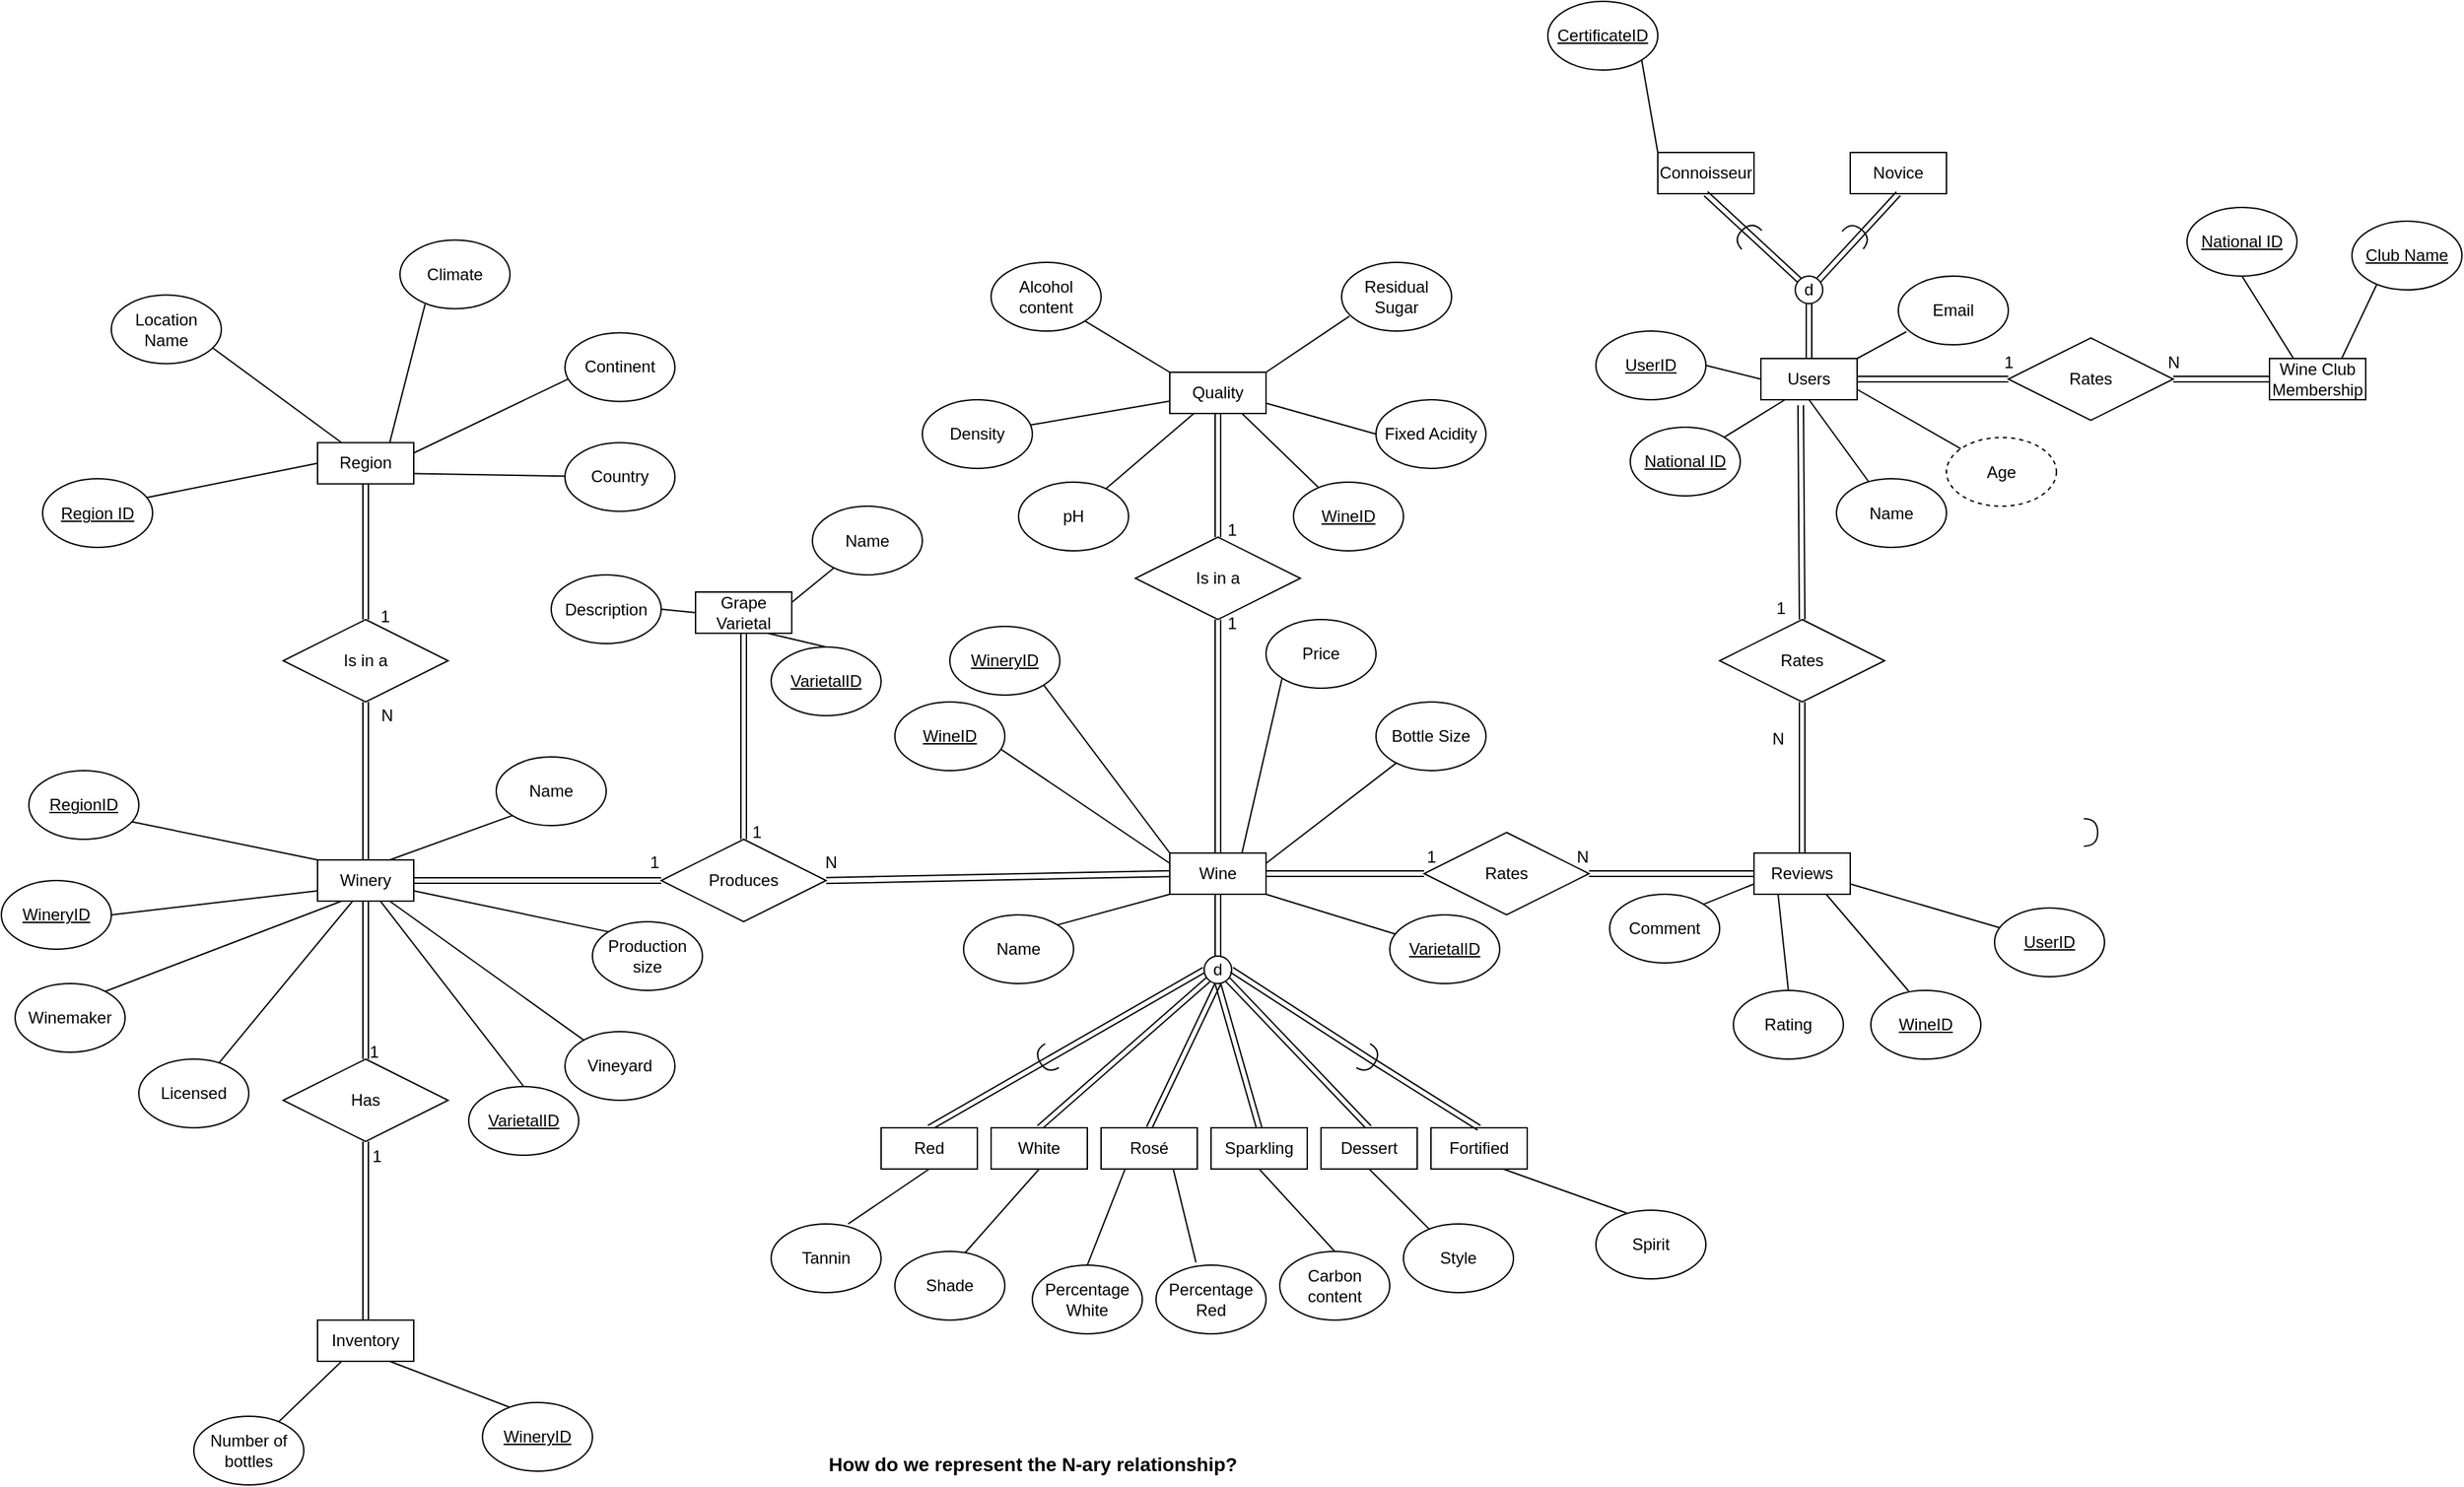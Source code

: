 <mxfile version="21.3.2" type="device">
  <diagram name="Page-1" id="_OWaajc-3fpwD0rDf2_s">
    <mxGraphModel dx="2234" dy="788" grid="1" gridSize="10" guides="1" tooltips="1" connect="1" arrows="1" fold="1" page="0" pageScale="1" pageWidth="1169" pageHeight="827" math="0" shadow="0">
      <root>
        <mxCell id="0" />
        <mxCell id="1" parent="0" />
        <mxCell id="yKqNTpvzBy1KA8ICd-nT-71" style="edgeStyle=none;rounded=0;orthogonalLoop=1;jettySize=auto;html=1;exitX=1;exitY=0;exitDx=0;exitDy=0;entryX=0.073;entryY=0.81;entryDx=0;entryDy=0;entryPerimeter=0;endArrow=none;endFill=0;" parent="1" source="yKqNTpvzBy1KA8ICd-nT-2" target="yKqNTpvzBy1KA8ICd-nT-70" edge="1">
          <mxGeometry relative="1" as="geometry" />
        </mxCell>
        <mxCell id="yKqNTpvzBy1KA8ICd-nT-72" style="edgeStyle=none;rounded=0;orthogonalLoop=1;jettySize=auto;html=1;exitX=1;exitY=0.75;exitDx=0;exitDy=0;endArrow=none;endFill=0;" parent="1" source="yKqNTpvzBy1KA8ICd-nT-2" target="yKqNTpvzBy1KA8ICd-nT-69" edge="1">
          <mxGeometry relative="1" as="geometry" />
        </mxCell>
        <mxCell id="yKqNTpvzBy1KA8ICd-nT-73" style="edgeStyle=none;rounded=0;orthogonalLoop=1;jettySize=auto;html=1;exitX=0.5;exitY=1;exitDx=0;exitDy=0;endArrow=none;endFill=0;" parent="1" source="yKqNTpvzBy1KA8ICd-nT-2" target="yKqNTpvzBy1KA8ICd-nT-68" edge="1">
          <mxGeometry relative="1" as="geometry" />
        </mxCell>
        <mxCell id="yKqNTpvzBy1KA8ICd-nT-74" style="edgeStyle=none;rounded=0;orthogonalLoop=1;jettySize=auto;html=1;exitX=0.25;exitY=1;exitDx=0;exitDy=0;entryX=1;entryY=0;entryDx=0;entryDy=0;endArrow=none;endFill=0;" parent="1" source="yKqNTpvzBy1KA8ICd-nT-2" target="yKqNTpvzBy1KA8ICd-nT-62" edge="1">
          <mxGeometry relative="1" as="geometry" />
        </mxCell>
        <mxCell id="yKqNTpvzBy1KA8ICd-nT-75" style="edgeStyle=none;rounded=0;orthogonalLoop=1;jettySize=auto;html=1;exitX=0;exitY=0.5;exitDx=0;exitDy=0;entryX=1;entryY=0.5;entryDx=0;entryDy=0;endArrow=none;endFill=0;" parent="1" source="yKqNTpvzBy1KA8ICd-nT-2" target="yKqNTpvzBy1KA8ICd-nT-61" edge="1">
          <mxGeometry relative="1" as="geometry" />
        </mxCell>
        <mxCell id="bBw4uAmNYkBWMHcCUEIj-27" style="edgeStyle=orthogonalEdgeStyle;rounded=0;orthogonalLoop=1;jettySize=auto;html=1;exitX=1;exitY=0.5;exitDx=0;exitDy=0;entryX=0;entryY=0.5;entryDx=0;entryDy=0;shape=link;" edge="1" parent="1" source="yKqNTpvzBy1KA8ICd-nT-2" target="bBw4uAmNYkBWMHcCUEIj-26">
          <mxGeometry relative="1" as="geometry" />
        </mxCell>
        <mxCell id="yKqNTpvzBy1KA8ICd-nT-2" value="Users" style="rounded=0;whiteSpace=wrap;html=1;" parent="1" vertex="1">
          <mxGeometry x="850" y="410" width="70" height="30" as="geometry" />
        </mxCell>
        <mxCell id="yKqNTpvzBy1KA8ICd-nT-3" value="d" style="ellipse;whiteSpace=wrap;html=1;aspect=fixed;" parent="1" vertex="1">
          <mxGeometry x="875" y="350" width="20" height="20" as="geometry" />
        </mxCell>
        <mxCell id="yKqNTpvzBy1KA8ICd-nT-4" value="" style="shape=link;html=1;rounded=0;entryX=0.5;entryY=0;entryDx=0;entryDy=0;exitX=0.5;exitY=1;exitDx=0;exitDy=0;" parent="1" source="yKqNTpvzBy1KA8ICd-nT-3" target="yKqNTpvzBy1KA8ICd-nT-2" edge="1">
          <mxGeometry width="100" relative="1" as="geometry">
            <mxPoint x="815" y="390" as="sourcePoint" />
            <mxPoint x="915" y="390" as="targetPoint" />
          </mxGeometry>
        </mxCell>
        <mxCell id="yKqNTpvzBy1KA8ICd-nT-64" style="edgeStyle=none;rounded=0;orthogonalLoop=1;jettySize=auto;html=1;exitX=0;exitY=0;exitDx=0;exitDy=0;entryX=1;entryY=1;entryDx=0;entryDy=0;endArrow=none;endFill=0;" parent="1" source="yKqNTpvzBy1KA8ICd-nT-5" target="yKqNTpvzBy1KA8ICd-nT-63" edge="1">
          <mxGeometry relative="1" as="geometry" />
        </mxCell>
        <mxCell id="yKqNTpvzBy1KA8ICd-nT-5" value="Connoisseur" style="rounded=0;whiteSpace=wrap;html=1;" parent="1" vertex="1">
          <mxGeometry x="775" y="260" width="70" height="30" as="geometry" />
        </mxCell>
        <mxCell id="yKqNTpvzBy1KA8ICd-nT-6" value="Novice" style="rounded=0;whiteSpace=wrap;html=1;" parent="1" vertex="1">
          <mxGeometry x="915" y="260" width="70" height="30" as="geometry" />
        </mxCell>
        <mxCell id="yKqNTpvzBy1KA8ICd-nT-8" value="" style="shape=link;html=1;rounded=0;entryX=1;entryY=0;entryDx=0;entryDy=0;exitX=0.5;exitY=1;exitDx=0;exitDy=0;" parent="1" source="yKqNTpvzBy1KA8ICd-nT-6" target="yKqNTpvzBy1KA8ICd-nT-3" edge="1">
          <mxGeometry width="100" relative="1" as="geometry">
            <mxPoint x="890" y="380" as="sourcePoint" />
            <mxPoint x="890" y="420" as="targetPoint" />
          </mxGeometry>
        </mxCell>
        <mxCell id="yKqNTpvzBy1KA8ICd-nT-9" value="" style="shape=link;html=1;rounded=0;entryX=0;entryY=0;entryDx=0;entryDy=0;exitX=0.5;exitY=1;exitDx=0;exitDy=0;" parent="1" source="yKqNTpvzBy1KA8ICd-nT-5" target="yKqNTpvzBy1KA8ICd-nT-3" edge="1">
          <mxGeometry width="100" relative="1" as="geometry">
            <mxPoint x="960" y="300" as="sourcePoint" />
            <mxPoint x="897" y="363" as="targetPoint" />
          </mxGeometry>
        </mxCell>
        <mxCell id="yKqNTpvzBy1KA8ICd-nT-85" style="edgeStyle=none;rounded=0;orthogonalLoop=1;jettySize=auto;html=1;exitX=0;exitY=0.75;exitDx=0;exitDy=0;entryX=1;entryY=0;entryDx=0;entryDy=0;endArrow=none;endFill=0;" parent="1" source="yKqNTpvzBy1KA8ICd-nT-10" target="yKqNTpvzBy1KA8ICd-nT-82" edge="1">
          <mxGeometry relative="1" as="geometry" />
        </mxCell>
        <mxCell id="yKqNTpvzBy1KA8ICd-nT-86" style="edgeStyle=none;rounded=0;orthogonalLoop=1;jettySize=auto;html=1;exitX=0.25;exitY=1;exitDx=0;exitDy=0;entryX=0.5;entryY=0;entryDx=0;entryDy=0;endArrow=none;endFill=0;" parent="1" source="yKqNTpvzBy1KA8ICd-nT-10" target="yKqNTpvzBy1KA8ICd-nT-81" edge="1">
          <mxGeometry relative="1" as="geometry" />
        </mxCell>
        <mxCell id="yKqNTpvzBy1KA8ICd-nT-87" style="edgeStyle=none;rounded=0;orthogonalLoop=1;jettySize=auto;html=1;exitX=0.75;exitY=1;exitDx=0;exitDy=0;entryX=0.344;entryY=0.01;entryDx=0;entryDy=0;entryPerimeter=0;endArrow=none;endFill=0;" parent="1" source="yKqNTpvzBy1KA8ICd-nT-10" target="yKqNTpvzBy1KA8ICd-nT-84" edge="1">
          <mxGeometry relative="1" as="geometry" />
        </mxCell>
        <mxCell id="yKqNTpvzBy1KA8ICd-nT-88" style="edgeStyle=none;rounded=0;orthogonalLoop=1;jettySize=auto;html=1;exitX=1;exitY=0.75;exitDx=0;exitDy=0;endArrow=none;endFill=0;" parent="1" source="yKqNTpvzBy1KA8ICd-nT-10" target="yKqNTpvzBy1KA8ICd-nT-83" edge="1">
          <mxGeometry relative="1" as="geometry" />
        </mxCell>
        <mxCell id="yKqNTpvzBy1KA8ICd-nT-10" value="Reviews" style="rounded=0;whiteSpace=wrap;html=1;" parent="1" vertex="1">
          <mxGeometry x="845" y="770" width="70" height="30" as="geometry" />
        </mxCell>
        <mxCell id="yKqNTpvzBy1KA8ICd-nT-96" style="edgeStyle=none;rounded=0;orthogonalLoop=1;jettySize=auto;html=1;exitX=0;exitY=0;exitDx=0;exitDy=0;entryX=1;entryY=1;entryDx=0;entryDy=0;endArrow=none;endFill=0;" parent="1" source="yKqNTpvzBy1KA8ICd-nT-12" target="yKqNTpvzBy1KA8ICd-nT-91" edge="1">
          <mxGeometry relative="1" as="geometry" />
        </mxCell>
        <mxCell id="yKqNTpvzBy1KA8ICd-nT-97" style="edgeStyle=none;rounded=0;orthogonalLoop=1;jettySize=auto;html=1;exitX=0.75;exitY=0;exitDx=0;exitDy=0;entryX=0;entryY=1;entryDx=0;entryDy=0;endArrow=none;endFill=0;" parent="1" source="yKqNTpvzBy1KA8ICd-nT-12" target="yKqNTpvzBy1KA8ICd-nT-92" edge="1">
          <mxGeometry relative="1" as="geometry" />
        </mxCell>
        <mxCell id="yKqNTpvzBy1KA8ICd-nT-98" style="edgeStyle=none;rounded=0;orthogonalLoop=1;jettySize=auto;html=1;exitX=1;exitY=0.25;exitDx=0;exitDy=0;endArrow=none;endFill=0;" parent="1" source="yKqNTpvzBy1KA8ICd-nT-12" target="yKqNTpvzBy1KA8ICd-nT-94" edge="1">
          <mxGeometry relative="1" as="geometry" />
        </mxCell>
        <mxCell id="yKqNTpvzBy1KA8ICd-nT-99" style="edgeStyle=none;rounded=0;orthogonalLoop=1;jettySize=auto;html=1;exitX=0;exitY=0.25;exitDx=0;exitDy=0;entryX=0.969;entryY=0.693;entryDx=0;entryDy=0;entryPerimeter=0;endArrow=none;endFill=0;" parent="1" source="yKqNTpvzBy1KA8ICd-nT-12" target="yKqNTpvzBy1KA8ICd-nT-90" edge="1">
          <mxGeometry relative="1" as="geometry" />
        </mxCell>
        <mxCell id="yKqNTpvzBy1KA8ICd-nT-100" style="edgeStyle=none;rounded=0;orthogonalLoop=1;jettySize=auto;html=1;exitX=0;exitY=1;exitDx=0;exitDy=0;entryX=1;entryY=0;entryDx=0;entryDy=0;endArrow=none;endFill=0;" parent="1" source="yKqNTpvzBy1KA8ICd-nT-12" target="yKqNTpvzBy1KA8ICd-nT-89" edge="1">
          <mxGeometry relative="1" as="geometry" />
        </mxCell>
        <mxCell id="yKqNTpvzBy1KA8ICd-nT-161" style="edgeStyle=none;rounded=0;orthogonalLoop=1;jettySize=auto;html=1;exitX=1;exitY=1;exitDx=0;exitDy=0;endArrow=none;endFill=0;" parent="1" source="yKqNTpvzBy1KA8ICd-nT-12" target="yKqNTpvzBy1KA8ICd-nT-159" edge="1">
          <mxGeometry relative="1" as="geometry" />
        </mxCell>
        <mxCell id="bBw4uAmNYkBWMHcCUEIj-21" style="edgeStyle=orthogonalEdgeStyle;rounded=0;orthogonalLoop=1;jettySize=auto;html=1;exitX=0.5;exitY=0;exitDx=0;exitDy=0;entryX=0.5;entryY=1;entryDx=0;entryDy=0;shape=link;" edge="1" parent="1" source="yKqNTpvzBy1KA8ICd-nT-12" target="bBw4uAmNYkBWMHcCUEIj-20">
          <mxGeometry relative="1" as="geometry" />
        </mxCell>
        <mxCell id="bBw4uAmNYkBWMHcCUEIj-32" style="edgeStyle=orthogonalEdgeStyle;rounded=0;orthogonalLoop=1;jettySize=auto;html=1;exitX=1;exitY=0.5;exitDx=0;exitDy=0;entryX=0;entryY=0.5;entryDx=0;entryDy=0;shape=link;" edge="1" parent="1" source="yKqNTpvzBy1KA8ICd-nT-12" target="bBw4uAmNYkBWMHcCUEIj-31">
          <mxGeometry relative="1" as="geometry" />
        </mxCell>
        <mxCell id="bBw4uAmNYkBWMHcCUEIj-51" style="edgeStyle=orthogonalEdgeStyle;rounded=0;orthogonalLoop=1;jettySize=auto;html=1;exitX=0.5;exitY=1;exitDx=0;exitDy=0;entryX=0.5;entryY=0;entryDx=0;entryDy=0;shape=link;" edge="1" parent="1" source="yKqNTpvzBy1KA8ICd-nT-12" target="bBw4uAmNYkBWMHcCUEIj-50">
          <mxGeometry relative="1" as="geometry" />
        </mxCell>
        <mxCell id="yKqNTpvzBy1KA8ICd-nT-12" value="Wine" style="rounded=0;whiteSpace=wrap;html=1;" parent="1" vertex="1">
          <mxGeometry x="420" y="770" width="70" height="30" as="geometry" />
        </mxCell>
        <mxCell id="yKqNTpvzBy1KA8ICd-nT-136" style="edgeStyle=none;rounded=0;orthogonalLoop=1;jettySize=auto;html=1;exitX=0.75;exitY=0;exitDx=0;exitDy=0;entryX=0;entryY=1;entryDx=0;entryDy=0;endArrow=none;endFill=0;" parent="1" source="yKqNTpvzBy1KA8ICd-nT-14" target="yKqNTpvzBy1KA8ICd-nT-125" edge="1">
          <mxGeometry relative="1" as="geometry" />
        </mxCell>
        <mxCell id="yKqNTpvzBy1KA8ICd-nT-137" style="edgeStyle=none;rounded=0;orthogonalLoop=1;jettySize=auto;html=1;exitX=0;exitY=0;exitDx=0;exitDy=0;entryX=0.938;entryY=0.744;entryDx=0;entryDy=0;entryPerimeter=0;endArrow=none;endFill=0;" parent="1" source="yKqNTpvzBy1KA8ICd-nT-14" target="yKqNTpvzBy1KA8ICd-nT-124" edge="1">
          <mxGeometry relative="1" as="geometry" />
        </mxCell>
        <mxCell id="yKqNTpvzBy1KA8ICd-nT-138" style="edgeStyle=none;rounded=0;orthogonalLoop=1;jettySize=auto;html=1;exitX=0;exitY=0.75;exitDx=0;exitDy=0;entryX=1;entryY=0.5;entryDx=0;entryDy=0;endArrow=none;endFill=0;" parent="1" source="yKqNTpvzBy1KA8ICd-nT-14" target="yKqNTpvzBy1KA8ICd-nT-123" edge="1">
          <mxGeometry relative="1" as="geometry" />
        </mxCell>
        <mxCell id="yKqNTpvzBy1KA8ICd-nT-141" style="edgeStyle=none;rounded=0;orthogonalLoop=1;jettySize=auto;html=1;exitX=1;exitY=0.75;exitDx=0;exitDy=0;entryX=0;entryY=0;entryDx=0;entryDy=0;endArrow=none;endFill=0;" parent="1" source="yKqNTpvzBy1KA8ICd-nT-14" target="yKqNTpvzBy1KA8ICd-nT-139" edge="1">
          <mxGeometry relative="1" as="geometry" />
        </mxCell>
        <mxCell id="yKqNTpvzBy1KA8ICd-nT-143" style="edgeStyle=none;rounded=0;orthogonalLoop=1;jettySize=auto;html=1;exitX=0.25;exitY=1;exitDx=0;exitDy=0;entryX=0.798;entryY=0.128;entryDx=0;entryDy=0;entryPerimeter=0;endArrow=none;endFill=0;" parent="1" source="yKqNTpvzBy1KA8ICd-nT-14" target="yKqNTpvzBy1KA8ICd-nT-142" edge="1">
          <mxGeometry relative="1" as="geometry" />
        </mxCell>
        <mxCell id="yKqNTpvzBy1KA8ICd-nT-147" style="edgeStyle=none;rounded=0;orthogonalLoop=1;jettySize=auto;html=1;exitX=0.374;exitY=0.973;exitDx=0;exitDy=0;exitPerimeter=0;endArrow=none;endFill=0;" parent="1" source="yKqNTpvzBy1KA8ICd-nT-14" target="yKqNTpvzBy1KA8ICd-nT-146" edge="1">
          <mxGeometry relative="1" as="geometry" />
        </mxCell>
        <mxCell id="bBw4uAmNYkBWMHcCUEIj-3" style="rounded=0;orthogonalLoop=1;jettySize=auto;html=1;exitX=0.643;exitY=0.967;exitDx=0;exitDy=0;entryX=0.5;entryY=0;entryDx=0;entryDy=0;endArrow=none;endFill=0;exitPerimeter=0;" edge="1" parent="1" source="yKqNTpvzBy1KA8ICd-nT-14" target="bBw4uAmNYkBWMHcCUEIj-2">
          <mxGeometry relative="1" as="geometry" />
        </mxCell>
        <mxCell id="bBw4uAmNYkBWMHcCUEIj-9" style="edgeStyle=orthogonalEdgeStyle;rounded=0;orthogonalLoop=1;jettySize=auto;html=1;exitX=0.5;exitY=0;exitDx=0;exitDy=0;entryX=0.5;entryY=1;entryDx=0;entryDy=0;shape=link;" edge="1" parent="1" source="yKqNTpvzBy1KA8ICd-nT-14" target="bBw4uAmNYkBWMHcCUEIj-8">
          <mxGeometry relative="1" as="geometry" />
        </mxCell>
        <mxCell id="bBw4uAmNYkBWMHcCUEIj-16" style="edgeStyle=orthogonalEdgeStyle;rounded=0;orthogonalLoop=1;jettySize=auto;html=1;exitX=0.5;exitY=1;exitDx=0;exitDy=0;entryX=0.5;entryY=0;entryDx=0;entryDy=0;shape=link;" edge="1" parent="1" source="yKqNTpvzBy1KA8ICd-nT-14" target="bBw4uAmNYkBWMHcCUEIj-15">
          <mxGeometry relative="1" as="geometry" />
        </mxCell>
        <mxCell id="yKqNTpvzBy1KA8ICd-nT-14" value="Winery" style="rounded=0;whiteSpace=wrap;html=1;" parent="1" vertex="1">
          <mxGeometry x="-200" y="775" width="70" height="30" as="geometry" />
        </mxCell>
        <mxCell id="yKqNTpvzBy1KA8ICd-nT-47" style="edgeStyle=none;rounded=0;orthogonalLoop=1;jettySize=auto;html=1;exitX=0;exitY=0.5;exitDx=0;exitDy=0;entryX=0.938;entryY=0.277;entryDx=0;entryDy=0;endArrow=none;endFill=0;entryPerimeter=0;" parent="1" source="yKqNTpvzBy1KA8ICd-nT-15" target="yKqNTpvzBy1KA8ICd-nT-45" edge="1">
          <mxGeometry relative="1" as="geometry" />
        </mxCell>
        <mxCell id="yKqNTpvzBy1KA8ICd-nT-48" style="edgeStyle=none;rounded=0;orthogonalLoop=1;jettySize=auto;html=1;exitX=0.25;exitY=0;exitDx=0;exitDy=0;entryX=0.927;entryY=0.777;entryDx=0;entryDy=0;endArrow=none;endFill=0;entryPerimeter=0;" parent="1" source="yKqNTpvzBy1KA8ICd-nT-15" target="yKqNTpvzBy1KA8ICd-nT-46" edge="1">
          <mxGeometry relative="1" as="geometry" />
        </mxCell>
        <mxCell id="yKqNTpvzBy1KA8ICd-nT-50" style="edgeStyle=none;rounded=0;orthogonalLoop=1;jettySize=auto;html=1;exitX=0.75;exitY=0;exitDx=0;exitDy=0;entryX=0.228;entryY=0.936;entryDx=0;entryDy=0;endArrow=none;endFill=0;entryPerimeter=0;" parent="1" source="yKqNTpvzBy1KA8ICd-nT-15" target="yKqNTpvzBy1KA8ICd-nT-49" edge="1">
          <mxGeometry relative="1" as="geometry" />
        </mxCell>
        <mxCell id="yKqNTpvzBy1KA8ICd-nT-52" style="edgeStyle=none;rounded=0;orthogonalLoop=1;jettySize=auto;html=1;exitX=1;exitY=0.25;exitDx=0;exitDy=0;entryX=0.048;entryY=0.658;entryDx=0;entryDy=0;entryPerimeter=0;endArrow=none;endFill=0;" parent="1" source="yKqNTpvzBy1KA8ICd-nT-15" target="yKqNTpvzBy1KA8ICd-nT-51" edge="1">
          <mxGeometry relative="1" as="geometry" />
        </mxCell>
        <mxCell id="yKqNTpvzBy1KA8ICd-nT-55" style="edgeStyle=none;rounded=0;orthogonalLoop=1;jettySize=auto;html=1;exitX=1;exitY=0.75;exitDx=0;exitDy=0;endArrow=none;endFill=0;" parent="1" source="yKqNTpvzBy1KA8ICd-nT-15" target="yKqNTpvzBy1KA8ICd-nT-54" edge="1">
          <mxGeometry relative="1" as="geometry" />
        </mxCell>
        <mxCell id="yKqNTpvzBy1KA8ICd-nT-15" value="Region" style="rounded=0;whiteSpace=wrap;html=1;" parent="1" vertex="1">
          <mxGeometry x="-200" y="471.25" width="70" height="30" as="geometry" />
        </mxCell>
        <mxCell id="yKqNTpvzBy1KA8ICd-nT-151" style="edgeStyle=none;rounded=0;orthogonalLoop=1;jettySize=auto;html=1;exitX=0.25;exitY=1;exitDx=0;exitDy=0;endArrow=none;endFill=0;" parent="1" source="yKqNTpvzBy1KA8ICd-nT-16" target="yKqNTpvzBy1KA8ICd-nT-150" edge="1">
          <mxGeometry relative="1" as="geometry" />
        </mxCell>
        <mxCell id="yKqNTpvzBy1KA8ICd-nT-153" style="edgeStyle=none;rounded=0;orthogonalLoop=1;jettySize=auto;html=1;exitX=0.75;exitY=1;exitDx=0;exitDy=0;entryX=0.253;entryY=0.072;entryDx=0;entryDy=0;entryPerimeter=0;endArrow=none;endFill=0;" parent="1" source="yKqNTpvzBy1KA8ICd-nT-16" target="yKqNTpvzBy1KA8ICd-nT-152" edge="1">
          <mxGeometry relative="1" as="geometry" />
        </mxCell>
        <mxCell id="yKqNTpvzBy1KA8ICd-nT-16" value="Inventory" style="rounded=0;whiteSpace=wrap;html=1;" parent="1" vertex="1">
          <mxGeometry x="-200" y="1110" width="70" height="30" as="geometry" />
        </mxCell>
        <mxCell id="bBw4uAmNYkBWMHcCUEIj-40" style="rounded=0;orthogonalLoop=1;jettySize=auto;html=1;exitX=0.5;exitY=1;exitDx=0;exitDy=0;entryX=0.7;entryY=0;entryDx=0;entryDy=0;endArrow=none;endFill=0;entryPerimeter=0;" edge="1" parent="1" source="yKqNTpvzBy1KA8ICd-nT-17" target="bBw4uAmNYkBWMHcCUEIj-36">
          <mxGeometry relative="1" as="geometry" />
        </mxCell>
        <mxCell id="bBw4uAmNYkBWMHcCUEIj-53" style="edgeStyle=none;rounded=0;orthogonalLoop=1;jettySize=auto;html=1;exitX=0.5;exitY=0;exitDx=0;exitDy=0;entryX=0;entryY=0.5;entryDx=0;entryDy=0;shape=link;" edge="1" parent="1" source="yKqNTpvzBy1KA8ICd-nT-17" target="bBw4uAmNYkBWMHcCUEIj-50">
          <mxGeometry relative="1" as="geometry" />
        </mxCell>
        <mxCell id="yKqNTpvzBy1KA8ICd-nT-17" value="Red" style="rounded=0;whiteSpace=wrap;html=1;" parent="1" vertex="1">
          <mxGeometry x="210" y="970" width="70" height="30" as="geometry" />
        </mxCell>
        <mxCell id="yKqNTpvzBy1KA8ICd-nT-102" style="edgeStyle=none;rounded=0;orthogonalLoop=1;jettySize=auto;html=1;exitX=0.5;exitY=1;exitDx=0;exitDy=0;endArrow=none;endFill=0;" parent="1" source="yKqNTpvzBy1KA8ICd-nT-18" target="yKqNTpvzBy1KA8ICd-nT-101" edge="1">
          <mxGeometry relative="1" as="geometry" />
        </mxCell>
        <mxCell id="bBw4uAmNYkBWMHcCUEIj-57" style="edgeStyle=none;rounded=0;orthogonalLoop=1;jettySize=auto;html=1;exitX=0.5;exitY=0;exitDx=0;exitDy=0;entryX=1;entryY=1;entryDx=0;entryDy=0;shape=link;" edge="1" parent="1" source="yKqNTpvzBy1KA8ICd-nT-18" target="bBw4uAmNYkBWMHcCUEIj-50">
          <mxGeometry relative="1" as="geometry" />
        </mxCell>
        <mxCell id="yKqNTpvzBy1KA8ICd-nT-18" value="Dessert" style="rounded=0;whiteSpace=wrap;html=1;" parent="1" vertex="1">
          <mxGeometry x="530" y="970" width="70" height="30" as="geometry" />
        </mxCell>
        <mxCell id="yKqNTpvzBy1KA8ICd-nT-106" style="edgeStyle=none;rounded=0;orthogonalLoop=1;jettySize=auto;html=1;exitX=0.75;exitY=1;exitDx=0;exitDy=0;entryX=0.281;entryY=0.043;entryDx=0;entryDy=0;entryPerimeter=0;endArrow=none;endFill=0;" parent="1" source="yKqNTpvzBy1KA8ICd-nT-19" target="yKqNTpvzBy1KA8ICd-nT-105" edge="1">
          <mxGeometry relative="1" as="geometry" />
        </mxCell>
        <mxCell id="yKqNTpvzBy1KA8ICd-nT-19" value="Fortified" style="rounded=0;whiteSpace=wrap;html=1;" parent="1" vertex="1">
          <mxGeometry x="610" y="970" width="70" height="30" as="geometry" />
        </mxCell>
        <mxCell id="bBw4uAmNYkBWMHcCUEIj-42" style="rounded=0;orthogonalLoop=1;jettySize=auto;html=1;exitX=0.5;exitY=1;exitDx=0;exitDy=0;entryX=0.638;entryY=0.02;entryDx=0;entryDy=0;endArrow=none;endFill=0;entryPerimeter=0;" edge="1" parent="1" source="yKqNTpvzBy1KA8ICd-nT-20" target="bBw4uAmNYkBWMHcCUEIj-41">
          <mxGeometry relative="1" as="geometry" />
        </mxCell>
        <mxCell id="bBw4uAmNYkBWMHcCUEIj-54" style="edgeStyle=none;rounded=0;orthogonalLoop=1;jettySize=auto;html=1;exitX=0.5;exitY=0;exitDx=0;exitDy=0;entryX=0;entryY=1;entryDx=0;entryDy=0;shape=link;" edge="1" parent="1" source="yKqNTpvzBy1KA8ICd-nT-20" target="bBw4uAmNYkBWMHcCUEIj-50">
          <mxGeometry relative="1" as="geometry" />
        </mxCell>
        <mxCell id="yKqNTpvzBy1KA8ICd-nT-20" value="White" style="rounded=0;whiteSpace=wrap;html=1;" parent="1" vertex="1">
          <mxGeometry x="290" y="970" width="70" height="30" as="geometry" />
        </mxCell>
        <mxCell id="bBw4uAmNYkBWMHcCUEIj-47" style="rounded=0;orthogonalLoop=1;jettySize=auto;html=1;exitX=0.25;exitY=1;exitDx=0;exitDy=0;entryX=0.5;entryY=0;entryDx=0;entryDy=0;endArrow=none;endFill=0;" edge="1" parent="1" source="yKqNTpvzBy1KA8ICd-nT-21" target="bBw4uAmNYkBWMHcCUEIj-45">
          <mxGeometry relative="1" as="geometry" />
        </mxCell>
        <mxCell id="bBw4uAmNYkBWMHcCUEIj-48" style="rounded=0;orthogonalLoop=1;jettySize=auto;html=1;exitX=0.75;exitY=1;exitDx=0;exitDy=0;entryX=0.363;entryY=-0.04;entryDx=0;entryDy=0;entryPerimeter=0;endArrow=none;endFill=0;" edge="1" parent="1" source="yKqNTpvzBy1KA8ICd-nT-21" target="bBw4uAmNYkBWMHcCUEIj-46">
          <mxGeometry relative="1" as="geometry" />
        </mxCell>
        <mxCell id="bBw4uAmNYkBWMHcCUEIj-55" style="edgeStyle=none;rounded=0;orthogonalLoop=1;jettySize=auto;html=1;exitX=0.5;exitY=0;exitDx=0;exitDy=0;entryX=0.5;entryY=1;entryDx=0;entryDy=0;shape=link;" edge="1" parent="1" source="yKqNTpvzBy1KA8ICd-nT-21" target="bBw4uAmNYkBWMHcCUEIj-50">
          <mxGeometry relative="1" as="geometry" />
        </mxCell>
        <mxCell id="yKqNTpvzBy1KA8ICd-nT-21" value="Rosé" style="rounded=0;whiteSpace=wrap;html=1;" parent="1" vertex="1">
          <mxGeometry x="370" y="970" width="70" height="30" as="geometry" />
        </mxCell>
        <mxCell id="bBw4uAmNYkBWMHcCUEIj-44" style="rounded=0;orthogonalLoop=1;jettySize=auto;html=1;exitX=0.5;exitY=1;exitDx=0;exitDy=0;entryX=0.5;entryY=0;entryDx=0;entryDy=0;endArrow=none;endFill=0;" edge="1" parent="1" source="yKqNTpvzBy1KA8ICd-nT-22" target="bBw4uAmNYkBWMHcCUEIj-43">
          <mxGeometry relative="1" as="geometry" />
        </mxCell>
        <mxCell id="bBw4uAmNYkBWMHcCUEIj-56" style="edgeStyle=none;rounded=0;orthogonalLoop=1;jettySize=auto;html=1;exitX=0.5;exitY=0;exitDx=0;exitDy=0;entryX=0.5;entryY=1;entryDx=0;entryDy=0;shape=link;" edge="1" parent="1" source="yKqNTpvzBy1KA8ICd-nT-22" target="bBw4uAmNYkBWMHcCUEIj-50">
          <mxGeometry relative="1" as="geometry" />
        </mxCell>
        <mxCell id="yKqNTpvzBy1KA8ICd-nT-22" value="Sparkling" style="rounded=0;whiteSpace=wrap;html=1;" parent="1" vertex="1">
          <mxGeometry x="450" y="970" width="70" height="30" as="geometry" />
        </mxCell>
        <mxCell id="yKqNTpvzBy1KA8ICd-nT-115" style="edgeStyle=none;rounded=0;orthogonalLoop=1;jettySize=auto;html=1;exitX=0;exitY=0;exitDx=0;exitDy=0;entryX=1;entryY=1;entryDx=0;entryDy=0;endArrow=none;endFill=0;" parent="1" source="yKqNTpvzBy1KA8ICd-nT-24" target="yKqNTpvzBy1KA8ICd-nT-109" edge="1">
          <mxGeometry relative="1" as="geometry" />
        </mxCell>
        <mxCell id="yKqNTpvzBy1KA8ICd-nT-116" value="" style="edgeStyle=none;rounded=0;orthogonalLoop=1;jettySize=auto;html=1;endArrow=none;endFill=0;" parent="1" source="yKqNTpvzBy1KA8ICd-nT-24" target="yKqNTpvzBy1KA8ICd-nT-110" edge="1">
          <mxGeometry relative="1" as="geometry" />
        </mxCell>
        <mxCell id="yKqNTpvzBy1KA8ICd-nT-117" style="edgeStyle=none;rounded=0;orthogonalLoop=1;jettySize=auto;html=1;exitX=0.25;exitY=1;exitDx=0;exitDy=0;endArrow=none;endFill=0;" parent="1" source="yKqNTpvzBy1KA8ICd-nT-24" target="yKqNTpvzBy1KA8ICd-nT-111" edge="1">
          <mxGeometry relative="1" as="geometry" />
        </mxCell>
        <mxCell id="yKqNTpvzBy1KA8ICd-nT-118" style="edgeStyle=none;rounded=0;orthogonalLoop=1;jettySize=auto;html=1;exitX=0.75;exitY=1;exitDx=0;exitDy=0;endArrow=none;endFill=0;" parent="1" source="yKqNTpvzBy1KA8ICd-nT-24" target="yKqNTpvzBy1KA8ICd-nT-114" edge="1">
          <mxGeometry relative="1" as="geometry" />
        </mxCell>
        <mxCell id="yKqNTpvzBy1KA8ICd-nT-121" style="edgeStyle=none;rounded=0;orthogonalLoop=1;jettySize=auto;html=1;exitX=1;exitY=0;exitDx=0;exitDy=0;entryX=0.071;entryY=0.783;entryDx=0;entryDy=0;entryPerimeter=0;endArrow=none;endFill=0;" parent="1" source="yKqNTpvzBy1KA8ICd-nT-24" target="yKqNTpvzBy1KA8ICd-nT-112" edge="1">
          <mxGeometry relative="1" as="geometry" />
        </mxCell>
        <mxCell id="yKqNTpvzBy1KA8ICd-nT-122" style="edgeStyle=none;rounded=0;orthogonalLoop=1;jettySize=auto;html=1;exitX=1;exitY=0.75;exitDx=0;exitDy=0;entryX=0;entryY=0.5;entryDx=0;entryDy=0;endArrow=none;endFill=0;" parent="1" source="yKqNTpvzBy1KA8ICd-nT-24" target="yKqNTpvzBy1KA8ICd-nT-113" edge="1">
          <mxGeometry relative="1" as="geometry" />
        </mxCell>
        <mxCell id="yKqNTpvzBy1KA8ICd-nT-24" value="Quality" style="rounded=0;whiteSpace=wrap;html=1;" parent="1" vertex="1">
          <mxGeometry x="420" y="420" width="70" height="30" as="geometry" />
        </mxCell>
        <mxCell id="yKqNTpvzBy1KA8ICd-nT-45" value="&lt;u class=&quot;custom-cursor-default-hover&quot;&gt;Region ID&lt;/u&gt;" style="ellipse;whiteSpace=wrap;html=1;" parent="1" vertex="1">
          <mxGeometry x="-400" y="497.5" width="80" height="50" as="geometry" />
        </mxCell>
        <mxCell id="yKqNTpvzBy1KA8ICd-nT-46" value="&lt;span class=&quot;custom-cursor-default-hover&quot;&gt;Location Name&lt;/span&gt;" style="ellipse;whiteSpace=wrap;html=1;" parent="1" vertex="1">
          <mxGeometry x="-350" y="363.75" width="80" height="50" as="geometry" />
        </mxCell>
        <mxCell id="yKqNTpvzBy1KA8ICd-nT-49" value="&lt;span class=&quot;custom-cursor-default-hover&quot;&gt;Climate&lt;/span&gt;" style="ellipse;whiteSpace=wrap;html=1;" parent="1" vertex="1">
          <mxGeometry x="-140" y="323.75" width="80" height="50" as="geometry" />
        </mxCell>
        <mxCell id="yKqNTpvzBy1KA8ICd-nT-51" value="&lt;span class=&quot;custom-cursor-default-hover&quot;&gt;Continent&lt;/span&gt;" style="ellipse;whiteSpace=wrap;html=1;" parent="1" vertex="1">
          <mxGeometry x="-20" y="391.25" width="80" height="50" as="geometry" />
        </mxCell>
        <mxCell id="yKqNTpvzBy1KA8ICd-nT-77" style="edgeStyle=none;rounded=0;orthogonalLoop=1;jettySize=auto;html=1;exitX=0.25;exitY=0;exitDx=0;exitDy=0;entryX=0.5;entryY=1;entryDx=0;entryDy=0;endArrow=none;endFill=0;" parent="1" source="yKqNTpvzBy1KA8ICd-nT-53" target="yKqNTpvzBy1KA8ICd-nT-76" edge="1">
          <mxGeometry relative="1" as="geometry" />
        </mxCell>
        <mxCell id="yKqNTpvzBy1KA8ICd-nT-79" style="edgeStyle=none;rounded=0;orthogonalLoop=1;jettySize=auto;html=1;exitX=0.75;exitY=0;exitDx=0;exitDy=0;entryX=0.229;entryY=0.91;entryDx=0;entryDy=0;entryPerimeter=0;endArrow=none;endFill=0;" parent="1" source="yKqNTpvzBy1KA8ICd-nT-53" target="yKqNTpvzBy1KA8ICd-nT-78" edge="1">
          <mxGeometry relative="1" as="geometry" />
        </mxCell>
        <mxCell id="yKqNTpvzBy1KA8ICd-nT-53" value="Wine Club Membership" style="rounded=0;whiteSpace=wrap;html=1;" parent="1" vertex="1">
          <mxGeometry x="1220" y="410" width="70" height="30" as="geometry" />
        </mxCell>
        <mxCell id="yKqNTpvzBy1KA8ICd-nT-54" value="&lt;span class=&quot;custom-cursor-default-hover&quot;&gt;Country&lt;/span&gt;" style="ellipse;whiteSpace=wrap;html=1;" parent="1" vertex="1">
          <mxGeometry x="-20" y="471.25" width="80" height="50" as="geometry" />
        </mxCell>
        <mxCell id="yKqNTpvzBy1KA8ICd-nT-156" style="edgeStyle=none;rounded=0;orthogonalLoop=1;jettySize=auto;html=1;exitX=0;exitY=0.5;exitDx=0;exitDy=0;entryX=1;entryY=0.5;entryDx=0;entryDy=0;endArrow=none;endFill=0;" parent="1" source="yKqNTpvzBy1KA8ICd-nT-60" target="yKqNTpvzBy1KA8ICd-nT-155" edge="1">
          <mxGeometry relative="1" as="geometry" />
        </mxCell>
        <mxCell id="yKqNTpvzBy1KA8ICd-nT-157" style="edgeStyle=none;rounded=0;orthogonalLoop=1;jettySize=auto;html=1;exitX=1;exitY=0.25;exitDx=0;exitDy=0;endArrow=none;endFill=0;" parent="1" source="yKqNTpvzBy1KA8ICd-nT-60" target="yKqNTpvzBy1KA8ICd-nT-154" edge="1">
          <mxGeometry relative="1" as="geometry" />
        </mxCell>
        <mxCell id="yKqNTpvzBy1KA8ICd-nT-160" style="edgeStyle=none;rounded=0;orthogonalLoop=1;jettySize=auto;html=1;exitX=0.75;exitY=1;exitDx=0;exitDy=0;entryX=0.5;entryY=0;entryDx=0;entryDy=0;endArrow=none;endFill=0;" parent="1" source="yKqNTpvzBy1KA8ICd-nT-60" target="yKqNTpvzBy1KA8ICd-nT-158" edge="1">
          <mxGeometry relative="1" as="geometry" />
        </mxCell>
        <mxCell id="yKqNTpvzBy1KA8ICd-nT-60" value="Grape Varietal" style="rounded=0;whiteSpace=wrap;html=1;" parent="1" vertex="1">
          <mxGeometry x="75" y="580" width="70" height="30" as="geometry" />
        </mxCell>
        <mxCell id="yKqNTpvzBy1KA8ICd-nT-61" value="&lt;span class=&quot;custom-cursor-default-hover&quot;&gt;&lt;u&gt;UserID&lt;/u&gt;&lt;/span&gt;" style="ellipse;whiteSpace=wrap;html=1;" parent="1" vertex="1">
          <mxGeometry x="730" y="390" width="80" height="50" as="geometry" />
        </mxCell>
        <mxCell id="yKqNTpvzBy1KA8ICd-nT-62" value="&lt;span class=&quot;custom-cursor-default-hover&quot;&gt;&lt;u&gt;National ID&lt;/u&gt;&lt;/span&gt;" style="ellipse;whiteSpace=wrap;html=1;" parent="1" vertex="1">
          <mxGeometry x="755" y="460" width="80" height="50" as="geometry" />
        </mxCell>
        <mxCell id="yKqNTpvzBy1KA8ICd-nT-63" value="&lt;span class=&quot;custom-cursor-default-hover&quot;&gt;&lt;u&gt;CertificateID&lt;/u&gt;&lt;/span&gt;" style="ellipse;whiteSpace=wrap;html=1;" parent="1" vertex="1">
          <mxGeometry x="695" y="150" width="80" height="50" as="geometry" />
        </mxCell>
        <mxCell id="yKqNTpvzBy1KA8ICd-nT-65" value="" style="shape=requiredInterface;html=1;verticalLabelPosition=bottom;sketch=0;rotation=-50;" parent="1" vertex="1">
          <mxGeometry x="915" y="310" width="10" height="20" as="geometry" />
        </mxCell>
        <mxCell id="yKqNTpvzBy1KA8ICd-nT-67" value="" style="shape=requiredInterface;html=1;verticalLabelPosition=bottom;sketch=0;rotation=-133;" parent="1" vertex="1">
          <mxGeometry x="835" y="310" width="10" height="20" as="geometry" />
        </mxCell>
        <mxCell id="yKqNTpvzBy1KA8ICd-nT-68" value="&lt;span class=&quot;custom-cursor-default-hover&quot;&gt;Name&lt;/span&gt;" style="ellipse;whiteSpace=wrap;html=1;" parent="1" vertex="1">
          <mxGeometry x="905" y="497.5" width="80" height="50" as="geometry" />
        </mxCell>
        <mxCell id="yKqNTpvzBy1KA8ICd-nT-69" value="&lt;span class=&quot;custom-cursor-default-hover&quot;&gt;Age&lt;/span&gt;" style="ellipse;whiteSpace=wrap;html=1;dashed=1;" parent="1" vertex="1">
          <mxGeometry x="985" y="467.5" width="80" height="50" as="geometry" />
        </mxCell>
        <mxCell id="yKqNTpvzBy1KA8ICd-nT-70" value="&lt;span class=&quot;custom-cursor-default-hover&quot;&gt;Email&lt;/span&gt;" style="ellipse;whiteSpace=wrap;html=1;" parent="1" vertex="1">
          <mxGeometry x="950" y="350" width="80" height="50" as="geometry" />
        </mxCell>
        <mxCell id="yKqNTpvzBy1KA8ICd-nT-76" value="&lt;span class=&quot;custom-cursor-default-hover&quot;&gt;&lt;u&gt;National ID&lt;/u&gt;&lt;/span&gt;" style="ellipse;whiteSpace=wrap;html=1;" parent="1" vertex="1">
          <mxGeometry x="1160" y="300" width="80" height="50" as="geometry" />
        </mxCell>
        <mxCell id="yKqNTpvzBy1KA8ICd-nT-78" value="&lt;span class=&quot;custom-cursor-default-hover&quot;&gt;&lt;u&gt;Club Name&lt;/u&gt;&lt;/span&gt;" style="ellipse;whiteSpace=wrap;html=1;" parent="1" vertex="1">
          <mxGeometry x="1280" y="310" width="80" height="50" as="geometry" />
        </mxCell>
        <mxCell id="yKqNTpvzBy1KA8ICd-nT-81" value="&lt;span class=&quot;custom-cursor-default-hover&quot;&gt;Rating&lt;/span&gt;" style="ellipse;whiteSpace=wrap;html=1;" parent="1" vertex="1">
          <mxGeometry x="830" y="870" width="80" height="50" as="geometry" />
        </mxCell>
        <mxCell id="yKqNTpvzBy1KA8ICd-nT-82" value="&lt;span class=&quot;custom-cursor-default-hover&quot;&gt;Comment&lt;/span&gt;" style="ellipse;whiteSpace=wrap;html=1;" parent="1" vertex="1">
          <mxGeometry x="740" y="800" width="80" height="50" as="geometry" />
        </mxCell>
        <mxCell id="yKqNTpvzBy1KA8ICd-nT-83" value="&lt;span class=&quot;custom-cursor-default-hover&quot;&gt;&lt;u&gt;UserID&lt;/u&gt;&lt;/span&gt;" style="ellipse;whiteSpace=wrap;html=1;" parent="1" vertex="1">
          <mxGeometry x="1020" y="810" width="80" height="50" as="geometry" />
        </mxCell>
        <mxCell id="yKqNTpvzBy1KA8ICd-nT-84" value="&lt;span class=&quot;custom-cursor-default-hover&quot;&gt;&lt;u&gt;WineID&lt;/u&gt;&lt;/span&gt;" style="ellipse;whiteSpace=wrap;html=1;" parent="1" vertex="1">
          <mxGeometry x="930" y="870" width="80" height="50" as="geometry" />
        </mxCell>
        <mxCell id="yKqNTpvzBy1KA8ICd-nT-89" value="&lt;span class=&quot;custom-cursor-default-hover&quot;&gt;Name&lt;/span&gt;" style="ellipse;whiteSpace=wrap;html=1;" parent="1" vertex="1">
          <mxGeometry x="270" y="815" width="80" height="50" as="geometry" />
        </mxCell>
        <mxCell id="yKqNTpvzBy1KA8ICd-nT-90" value="&lt;span class=&quot;custom-cursor-default-hover&quot;&gt;&lt;u&gt;WineID&lt;/u&gt;&lt;/span&gt;" style="ellipse;whiteSpace=wrap;html=1;" parent="1" vertex="1">
          <mxGeometry x="220" y="660" width="80" height="50" as="geometry" />
        </mxCell>
        <mxCell id="yKqNTpvzBy1KA8ICd-nT-91" value="&lt;span class=&quot;custom-cursor-default-hover&quot;&gt;&lt;u&gt;WineryID&lt;/u&gt;&lt;/span&gt;" style="ellipse;whiteSpace=wrap;html=1;" parent="1" vertex="1">
          <mxGeometry x="260" y="605" width="80" height="50" as="geometry" />
        </mxCell>
        <mxCell id="yKqNTpvzBy1KA8ICd-nT-92" value="&lt;span class=&quot;custom-cursor-default-hover&quot;&gt;Price&lt;/span&gt;" style="ellipse;whiteSpace=wrap;html=1;" parent="1" vertex="1">
          <mxGeometry x="490" y="600" width="80" height="50" as="geometry" />
        </mxCell>
        <mxCell id="yKqNTpvzBy1KA8ICd-nT-94" value="&lt;span class=&quot;custom-cursor-default-hover&quot;&gt;Bottle Size&lt;/span&gt;" style="ellipse;whiteSpace=wrap;html=1;" parent="1" vertex="1">
          <mxGeometry x="570" y="660" width="80" height="50" as="geometry" />
        </mxCell>
        <mxCell id="yKqNTpvzBy1KA8ICd-nT-101" value="&lt;span class=&quot;custom-cursor-default-hover&quot;&gt;Style&lt;/span&gt;" style="ellipse;whiteSpace=wrap;html=1;" parent="1" vertex="1">
          <mxGeometry x="590" y="1040" width="80" height="50" as="geometry" />
        </mxCell>
        <mxCell id="yKqNTpvzBy1KA8ICd-nT-105" value="&lt;span class=&quot;custom-cursor-default-hover&quot;&gt;Spirit&lt;/span&gt;" style="ellipse;whiteSpace=wrap;html=1;" parent="1" vertex="1">
          <mxGeometry x="730" y="1030" width="80" height="50" as="geometry" />
        </mxCell>
        <mxCell id="yKqNTpvzBy1KA8ICd-nT-109" value="&lt;span class=&quot;custom-cursor-default-hover&quot;&gt;Alcohol content&lt;/span&gt;" style="ellipse;whiteSpace=wrap;html=1;" parent="1" vertex="1">
          <mxGeometry x="290" y="340" width="80" height="50" as="geometry" />
        </mxCell>
        <mxCell id="yKqNTpvzBy1KA8ICd-nT-110" value="&lt;span class=&quot;custom-cursor-default-hover&quot;&gt;Density&lt;/span&gt;" style="ellipse;whiteSpace=wrap;html=1;" parent="1" vertex="1">
          <mxGeometry x="240" y="440" width="80" height="50" as="geometry" />
        </mxCell>
        <mxCell id="yKqNTpvzBy1KA8ICd-nT-111" value="&lt;span class=&quot;custom-cursor-default-hover&quot;&gt;pH&lt;/span&gt;" style="ellipse;whiteSpace=wrap;html=1;" parent="1" vertex="1">
          <mxGeometry x="310" y="500" width="80" height="50" as="geometry" />
        </mxCell>
        <mxCell id="yKqNTpvzBy1KA8ICd-nT-112" value="&lt;span class=&quot;custom-cursor-default-hover&quot;&gt;Residual Sugar&lt;/span&gt;" style="ellipse;whiteSpace=wrap;html=1;" parent="1" vertex="1">
          <mxGeometry x="545" y="340" width="80" height="50" as="geometry" />
        </mxCell>
        <mxCell id="yKqNTpvzBy1KA8ICd-nT-113" value="Fixed Acidity" style="ellipse;whiteSpace=wrap;html=1;" parent="1" vertex="1">
          <mxGeometry x="570" y="440" width="80" height="50" as="geometry" />
        </mxCell>
        <mxCell id="yKqNTpvzBy1KA8ICd-nT-114" value="&lt;span class=&quot;custom-cursor-default-hover&quot;&gt;&lt;u&gt;WineID&lt;/u&gt;&lt;/span&gt;" style="ellipse;whiteSpace=wrap;html=1;" parent="1" vertex="1">
          <mxGeometry x="510" y="500" width="80" height="50" as="geometry" />
        </mxCell>
        <mxCell id="yKqNTpvzBy1KA8ICd-nT-123" value="&lt;span class=&quot;custom-cursor-default-hover&quot;&gt;&lt;u&gt;WineryID&lt;/u&gt;&lt;/span&gt;" style="ellipse;whiteSpace=wrap;html=1;" parent="1" vertex="1">
          <mxGeometry x="-430" y="790" width="80" height="50" as="geometry" />
        </mxCell>
        <mxCell id="yKqNTpvzBy1KA8ICd-nT-124" value="&lt;span class=&quot;custom-cursor-default-hover&quot;&gt;&lt;u&gt;RegionID&lt;/u&gt;&lt;/span&gt;" style="ellipse;whiteSpace=wrap;html=1;" parent="1" vertex="1">
          <mxGeometry x="-410" y="710" width="80" height="50" as="geometry" />
        </mxCell>
        <mxCell id="yKqNTpvzBy1KA8ICd-nT-125" value="&lt;span class=&quot;custom-cursor-default-hover&quot;&gt;Name&lt;/span&gt;" style="ellipse;whiteSpace=wrap;html=1;" parent="1" vertex="1">
          <mxGeometry x="-70" y="700" width="80" height="50" as="geometry" />
        </mxCell>
        <mxCell id="yKqNTpvzBy1KA8ICd-nT-139" value="&lt;span class=&quot;custom-cursor-default-hover&quot;&gt;Production size&lt;/span&gt;" style="ellipse;whiteSpace=wrap;html=1;" parent="1" vertex="1">
          <mxGeometry y="820" width="80" height="50" as="geometry" />
        </mxCell>
        <mxCell id="yKqNTpvzBy1KA8ICd-nT-142" value="&lt;span class=&quot;custom-cursor-default-hover&quot;&gt;Winemaker&lt;/span&gt;" style="ellipse;whiteSpace=wrap;html=1;" parent="1" vertex="1">
          <mxGeometry x="-420" y="865" width="80" height="50" as="geometry" />
        </mxCell>
        <mxCell id="yKqNTpvzBy1KA8ICd-nT-146" value="&lt;span class=&quot;custom-cursor-default-hover&quot;&gt;Licensed&lt;/span&gt;" style="ellipse;whiteSpace=wrap;html=1;" parent="1" vertex="1">
          <mxGeometry x="-330" y="920" width="80" height="50" as="geometry" />
        </mxCell>
        <mxCell id="yKqNTpvzBy1KA8ICd-nT-148" style="edgeStyle=none;rounded=0;orthogonalLoop=1;jettySize=auto;html=1;endArrow=none;endFill=0;exitX=0.75;exitY=1;exitDx=0;exitDy=0;" parent="1" source="yKqNTpvzBy1KA8ICd-nT-14" target="yKqNTpvzBy1KA8ICd-nT-149" edge="1">
          <mxGeometry relative="1" as="geometry">
            <mxPoint x="-110" y="890" as="sourcePoint" />
          </mxGeometry>
        </mxCell>
        <mxCell id="yKqNTpvzBy1KA8ICd-nT-149" value="&lt;span class=&quot;custom-cursor-default-hover&quot;&gt;Vineyard&lt;/span&gt;" style="ellipse;whiteSpace=wrap;html=1;" parent="1" vertex="1">
          <mxGeometry x="-20" y="900" width="80" height="50" as="geometry" />
        </mxCell>
        <mxCell id="yKqNTpvzBy1KA8ICd-nT-150" value="&lt;span class=&quot;custom-cursor-default-hover&quot;&gt;Number of bottles&lt;/span&gt;" style="ellipse;whiteSpace=wrap;html=1;" parent="1" vertex="1">
          <mxGeometry x="-290" y="1180" width="80" height="50" as="geometry" />
        </mxCell>
        <mxCell id="yKqNTpvzBy1KA8ICd-nT-152" value="&lt;span class=&quot;custom-cursor-default-hover&quot;&gt;&lt;u&gt;WineryID&lt;/u&gt;&lt;/span&gt;" style="ellipse;whiteSpace=wrap;html=1;" parent="1" vertex="1">
          <mxGeometry x="-80" y="1170" width="80" height="50" as="geometry" />
        </mxCell>
        <mxCell id="yKqNTpvzBy1KA8ICd-nT-154" value="&lt;span class=&quot;custom-cursor-default-hover&quot;&gt;Name&lt;/span&gt;" style="ellipse;whiteSpace=wrap;html=1;" parent="1" vertex="1">
          <mxGeometry x="160" y="517.5" width="80" height="50" as="geometry" />
        </mxCell>
        <mxCell id="yKqNTpvzBy1KA8ICd-nT-155" value="&lt;span class=&quot;custom-cursor-default-hover&quot;&gt;Description&lt;/span&gt;" style="ellipse;whiteSpace=wrap;html=1;" parent="1" vertex="1">
          <mxGeometry x="-30" y="567.5" width="80" height="50" as="geometry" />
        </mxCell>
        <mxCell id="yKqNTpvzBy1KA8ICd-nT-158" value="&lt;u class=&quot;custom-cursor-default-hover&quot; style=&quot;border-color: var(--border-color);&quot;&gt;VarietalID&lt;/u&gt;" style="ellipse;whiteSpace=wrap;html=1;" parent="1" vertex="1">
          <mxGeometry x="130" y="620" width="80" height="50" as="geometry" />
        </mxCell>
        <mxCell id="yKqNTpvzBy1KA8ICd-nT-159" value="&lt;u class=&quot;custom-cursor-default-hover&quot; style=&quot;border-color: var(--border-color);&quot;&gt;VarietalID&lt;/u&gt;" style="ellipse;whiteSpace=wrap;html=1;" parent="1" vertex="1">
          <mxGeometry x="580" y="815" width="80" height="50" as="geometry" />
        </mxCell>
        <mxCell id="epXwrt9EgfoQDbiwn7uX-3" value="Rates" style="shape=rhombus;perimeter=rhombusPerimeter;whiteSpace=wrap;html=1;align=center;" parent="1" vertex="1">
          <mxGeometry x="820" y="600" width="120" height="60" as="geometry" />
        </mxCell>
        <mxCell id="epXwrt9EgfoQDbiwn7uX-4" value="" style="shape=link;html=1;rounded=0;exitX=0.5;exitY=0;exitDx=0;exitDy=0;entryX=0.414;entryY=1.133;entryDx=0;entryDy=0;entryPerimeter=0;" parent="1" source="epXwrt9EgfoQDbiwn7uX-3" target="yKqNTpvzBy1KA8ICd-nT-2" edge="1">
          <mxGeometry relative="1" as="geometry">
            <mxPoint x="695" y="524.29" as="sourcePoint" />
            <mxPoint x="855" y="524.29" as="targetPoint" />
          </mxGeometry>
        </mxCell>
        <mxCell id="epXwrt9EgfoQDbiwn7uX-5" value="1" style="resizable=0;html=1;whiteSpace=wrap;align=right;verticalAlign=bottom;" parent="epXwrt9EgfoQDbiwn7uX-4" connectable="0" vertex="1">
          <mxGeometry x="1" relative="1" as="geometry">
            <mxPoint x="-9" y="156" as="offset" />
          </mxGeometry>
        </mxCell>
        <mxCell id="epXwrt9EgfoQDbiwn7uX-6" value="" style="shape=link;html=1;rounded=0;exitX=0.5;exitY=1;exitDx=0;exitDy=0;entryX=0.5;entryY=0;entryDx=0;entryDy=0;" parent="1" source="epXwrt9EgfoQDbiwn7uX-3" target="yKqNTpvzBy1KA8ICd-nT-10" edge="1">
          <mxGeometry relative="1" as="geometry">
            <mxPoint x="890" y="684.29" as="sourcePoint" />
            <mxPoint x="1050" y="684.29" as="targetPoint" />
          </mxGeometry>
        </mxCell>
        <mxCell id="epXwrt9EgfoQDbiwn7uX-7" value="N" style="resizable=0;html=1;whiteSpace=wrap;align=right;verticalAlign=bottom;" parent="epXwrt9EgfoQDbiwn7uX-6" connectable="0" vertex="1">
          <mxGeometry x="1" relative="1" as="geometry">
            <mxPoint x="-12" y="-75" as="offset" />
          </mxGeometry>
        </mxCell>
        <mxCell id="epXwrt9EgfoQDbiwn7uX-12" value="" style="shape=link;html=1;rounded=0;width=4.286;entryX=0;entryY=0.5;entryDx=0;entryDy=0;exitX=1;exitY=0.5;exitDx=0;exitDy=0;" parent="1" source="epXwrt9EgfoQDbiwn7uX-8" target="yKqNTpvzBy1KA8ICd-nT-12" edge="1">
          <mxGeometry relative="1" as="geometry">
            <mxPoint x="10" y="754.29" as="sourcePoint" />
            <mxPoint x="170" y="754.29" as="targetPoint" />
          </mxGeometry>
        </mxCell>
        <mxCell id="epXwrt9EgfoQDbiwn7uX-14" value="N" style="resizable=0;html=1;whiteSpace=wrap;align=right;verticalAlign=bottom;" parent="epXwrt9EgfoQDbiwn7uX-12" connectable="0" vertex="1">
          <mxGeometry x="1" relative="1" as="geometry">
            <mxPoint x="-240" as="offset" />
          </mxGeometry>
        </mxCell>
        <mxCell id="epXwrt9EgfoQDbiwn7uX-15" value="" style="shape=link;html=1;rounded=0;exitX=1;exitY=0.5;exitDx=0;exitDy=0;entryX=0;entryY=0.5;entryDx=0;entryDy=0;" parent="1" source="yKqNTpvzBy1KA8ICd-nT-14" target="epXwrt9EgfoQDbiwn7uX-8" edge="1">
          <mxGeometry relative="1" as="geometry">
            <mxPoint x="10" y="754.29" as="sourcePoint" />
            <mxPoint x="170" y="754.29" as="targetPoint" />
          </mxGeometry>
        </mxCell>
        <mxCell id="epXwrt9EgfoQDbiwn7uX-16" value="1" style="resizable=0;html=1;whiteSpace=wrap;align=left;verticalAlign=bottom;" parent="epXwrt9EgfoQDbiwn7uX-15" connectable="0" vertex="1">
          <mxGeometry x="-1" relative="1" as="geometry">
            <mxPoint x="170" y="-5" as="offset" />
          </mxGeometry>
        </mxCell>
        <mxCell id="bBw4uAmNYkBWMHcCUEIj-4" style="rounded=0;orthogonalLoop=1;jettySize=auto;html=1;exitX=0.5;exitY=0;exitDx=0;exitDy=0;entryX=0.5;entryY=1;entryDx=0;entryDy=0;shape=link;" edge="1" parent="1" source="epXwrt9EgfoQDbiwn7uX-8" target="yKqNTpvzBy1KA8ICd-nT-60">
          <mxGeometry relative="1" as="geometry" />
        </mxCell>
        <mxCell id="epXwrt9EgfoQDbiwn7uX-8" value="Produces" style="shape=rhombus;perimeter=rhombusPerimeter;whiteSpace=wrap;html=1;align=center;" parent="1" vertex="1">
          <mxGeometry x="50" y="760" width="120" height="60" as="geometry" />
        </mxCell>
        <mxCell id="bBw4uAmNYkBWMHcCUEIj-2" value="&lt;u class=&quot;custom-cursor-default-hover&quot; style=&quot;border-color: var(--border-color);&quot;&gt;VarietalID&lt;/u&gt;" style="ellipse;whiteSpace=wrap;html=1;" vertex="1" parent="1">
          <mxGeometry x="-90" y="940" width="80" height="50" as="geometry" />
        </mxCell>
        <mxCell id="bBw4uAmNYkBWMHcCUEIj-5" value="1" style="resizable=0;html=1;whiteSpace=wrap;align=right;verticalAlign=bottom;" connectable="0" vertex="1" parent="1">
          <mxGeometry x="190.0" y="800.001" as="geometry">
            <mxPoint x="-66" y="-37" as="offset" />
          </mxGeometry>
        </mxCell>
        <mxCell id="bBw4uAmNYkBWMHcCUEIj-10" style="edgeStyle=orthogonalEdgeStyle;rounded=0;orthogonalLoop=1;jettySize=auto;html=1;exitX=0.5;exitY=0;exitDx=0;exitDy=0;entryX=0.5;entryY=1;entryDx=0;entryDy=0;shape=link;" edge="1" parent="1" source="bBw4uAmNYkBWMHcCUEIj-8" target="yKqNTpvzBy1KA8ICd-nT-15">
          <mxGeometry relative="1" as="geometry" />
        </mxCell>
        <mxCell id="bBw4uAmNYkBWMHcCUEIj-8" value="Is in a" style="shape=rhombus;perimeter=rhombusPerimeter;whiteSpace=wrap;html=1;align=center;" vertex="1" parent="1">
          <mxGeometry x="-225" y="600" width="120" height="60" as="geometry" />
        </mxCell>
        <mxCell id="bBw4uAmNYkBWMHcCUEIj-11" value="&lt;font size=&quot;1&quot; style=&quot;&quot;&gt;&lt;b class=&quot;custom-cursor-default-hover&quot; style=&quot;font-size: 14px;&quot;&gt;How do we represent the N-ary relationship?&lt;/b&gt;&lt;/font&gt;" style="text;html=1;align=center;verticalAlign=middle;resizable=0;points=[];autosize=1;strokeColor=none;fillColor=none;strokeWidth=1;" vertex="1" parent="1">
          <mxGeometry x="160" y="1200" width="320" height="30" as="geometry" />
        </mxCell>
        <mxCell id="bBw4uAmNYkBWMHcCUEIj-12" value="1" style="resizable=0;html=1;whiteSpace=wrap;align=left;verticalAlign=bottom;" connectable="0" vertex="1" parent="1">
          <mxGeometry x="60" y="805" as="geometry">
            <mxPoint x="-216" y="-199" as="offset" />
          </mxGeometry>
        </mxCell>
        <mxCell id="bBw4uAmNYkBWMHcCUEIj-13" value="N" style="resizable=0;html=1;whiteSpace=wrap;align=right;verticalAlign=bottom;" connectable="0" vertex="1" parent="1">
          <mxGeometry x="189.95" y="795.001" as="geometry">
            <mxPoint x="-333" y="-117" as="offset" />
          </mxGeometry>
        </mxCell>
        <mxCell id="bBw4uAmNYkBWMHcCUEIj-17" style="edgeStyle=orthogonalEdgeStyle;rounded=0;orthogonalLoop=1;jettySize=auto;html=1;exitX=0.5;exitY=1;exitDx=0;exitDy=0;entryX=0.5;entryY=0;entryDx=0;entryDy=0;shape=link;" edge="1" parent="1" source="bBw4uAmNYkBWMHcCUEIj-15" target="yKqNTpvzBy1KA8ICd-nT-16">
          <mxGeometry relative="1" as="geometry" />
        </mxCell>
        <mxCell id="bBw4uAmNYkBWMHcCUEIj-15" value="Has" style="shape=rhombus;perimeter=rhombusPerimeter;whiteSpace=wrap;html=1;align=center;" vertex="1" parent="1">
          <mxGeometry x="-225" y="920" width="120" height="60" as="geometry" />
        </mxCell>
        <mxCell id="bBw4uAmNYkBWMHcCUEIj-18" value="1" style="resizable=0;html=1;whiteSpace=wrap;align=left;verticalAlign=bottom;" connectable="0" vertex="1" parent="1">
          <mxGeometry x="40" y="790" as="geometry">
            <mxPoint x="-204" y="133" as="offset" />
          </mxGeometry>
        </mxCell>
        <mxCell id="bBw4uAmNYkBWMHcCUEIj-19" value="1" style="resizable=0;html=1;whiteSpace=wrap;align=left;verticalAlign=bottom;" connectable="0" vertex="1" parent="1">
          <mxGeometry x="250" y="560" as="geometry">
            <mxPoint x="-412" y="439" as="offset" />
          </mxGeometry>
        </mxCell>
        <mxCell id="bBw4uAmNYkBWMHcCUEIj-22" style="edgeStyle=orthogonalEdgeStyle;rounded=0;orthogonalLoop=1;jettySize=auto;html=1;exitX=0.5;exitY=0;exitDx=0;exitDy=0;entryX=0.5;entryY=1;entryDx=0;entryDy=0;shape=link;" edge="1" parent="1" source="bBw4uAmNYkBWMHcCUEIj-20" target="yKqNTpvzBy1KA8ICd-nT-24">
          <mxGeometry relative="1" as="geometry" />
        </mxCell>
        <mxCell id="bBw4uAmNYkBWMHcCUEIj-20" value="Is in a" style="shape=rhombus;perimeter=rhombusPerimeter;whiteSpace=wrap;html=1;align=center;" vertex="1" parent="1">
          <mxGeometry x="395" y="540" width="120" height="60" as="geometry" />
        </mxCell>
        <mxCell id="bBw4uAmNYkBWMHcCUEIj-23" value="1" style="text;html=1;align=center;verticalAlign=middle;resizable=0;points=[];autosize=1;strokeColor=none;fillColor=none;" vertex="1" parent="1">
          <mxGeometry x="450" y="587.5" width="30" height="30" as="geometry" />
        </mxCell>
        <mxCell id="bBw4uAmNYkBWMHcCUEIj-24" value="1" style="text;html=1;align=center;verticalAlign=middle;resizable=0;points=[];autosize=1;strokeColor=none;fillColor=none;" vertex="1" parent="1">
          <mxGeometry x="450" y="520" width="30" height="30" as="geometry" />
        </mxCell>
        <mxCell id="bBw4uAmNYkBWMHcCUEIj-28" style="edgeStyle=orthogonalEdgeStyle;rounded=0;orthogonalLoop=1;jettySize=auto;html=1;exitX=1;exitY=0.5;exitDx=0;exitDy=0;shape=link;" edge="1" parent="1" source="bBw4uAmNYkBWMHcCUEIj-26" target="yKqNTpvzBy1KA8ICd-nT-53">
          <mxGeometry relative="1" as="geometry" />
        </mxCell>
        <mxCell id="bBw4uAmNYkBWMHcCUEIj-26" value="Rates" style="shape=rhombus;perimeter=rhombusPerimeter;whiteSpace=wrap;html=1;align=center;" vertex="1" parent="1">
          <mxGeometry x="1030" y="395" width="120" height="60" as="geometry" />
        </mxCell>
        <mxCell id="bBw4uAmNYkBWMHcCUEIj-29" value="1" style="text;html=1;align=center;verticalAlign=middle;resizable=0;points=[];autosize=1;strokeColor=none;fillColor=none;" vertex="1" parent="1">
          <mxGeometry x="1015" y="398" width="30" height="30" as="geometry" />
        </mxCell>
        <mxCell id="bBw4uAmNYkBWMHcCUEIj-30" value="N" style="text;html=1;align=center;verticalAlign=middle;resizable=0;points=[];autosize=1;strokeColor=none;fillColor=none;" vertex="1" parent="1">
          <mxGeometry x="1135" y="398" width="30" height="30" as="geometry" />
        </mxCell>
        <mxCell id="bBw4uAmNYkBWMHcCUEIj-33" style="edgeStyle=orthogonalEdgeStyle;rounded=0;orthogonalLoop=1;jettySize=auto;html=1;exitX=1;exitY=0.5;exitDx=0;exitDy=0;entryX=0;entryY=0.5;entryDx=0;entryDy=0;shape=link;" edge="1" parent="1" source="bBw4uAmNYkBWMHcCUEIj-31" target="yKqNTpvzBy1KA8ICd-nT-10">
          <mxGeometry relative="1" as="geometry" />
        </mxCell>
        <mxCell id="bBw4uAmNYkBWMHcCUEIj-31" value="Rates" style="shape=rhombus;perimeter=rhombusPerimeter;whiteSpace=wrap;html=1;align=center;" vertex="1" parent="1">
          <mxGeometry x="605" y="755" width="120" height="60" as="geometry" />
        </mxCell>
        <mxCell id="bBw4uAmNYkBWMHcCUEIj-34" value="1" style="text;html=1;align=center;verticalAlign=middle;resizable=0;points=[];autosize=1;strokeColor=none;fillColor=none;" vertex="1" parent="1">
          <mxGeometry x="595" y="758" width="30" height="30" as="geometry" />
        </mxCell>
        <mxCell id="bBw4uAmNYkBWMHcCUEIj-35" value="N" style="text;html=1;align=center;verticalAlign=middle;resizable=0;points=[];autosize=1;strokeColor=none;fillColor=none;" vertex="1" parent="1">
          <mxGeometry x="705" y="758" width="30" height="30" as="geometry" />
        </mxCell>
        <mxCell id="bBw4uAmNYkBWMHcCUEIj-36" value="&lt;span class=&quot;custom-cursor-default-hover&quot;&gt;Tannin&lt;/span&gt;" style="ellipse;whiteSpace=wrap;html=1;" vertex="1" parent="1">
          <mxGeometry x="130" y="1040" width="80" height="50" as="geometry" />
        </mxCell>
        <mxCell id="bBw4uAmNYkBWMHcCUEIj-41" value="&lt;span class=&quot;custom-cursor-default-hover&quot;&gt;Shade&lt;/span&gt;" style="ellipse;whiteSpace=wrap;html=1;" vertex="1" parent="1">
          <mxGeometry x="220" y="1060" width="80" height="50" as="geometry" />
        </mxCell>
        <mxCell id="bBw4uAmNYkBWMHcCUEIj-43" value="&lt;span class=&quot;custom-cursor-default-hover&quot;&gt;Carbon content&lt;/span&gt;" style="ellipse;whiteSpace=wrap;html=1;" vertex="1" parent="1">
          <mxGeometry x="500" y="1060" width="80" height="50" as="geometry" />
        </mxCell>
        <mxCell id="bBw4uAmNYkBWMHcCUEIj-45" value="&lt;span class=&quot;custom-cursor-default-hover&quot;&gt;Percentage White&lt;/span&gt;" style="ellipse;whiteSpace=wrap;html=1;" vertex="1" parent="1">
          <mxGeometry x="320" y="1070" width="80" height="50" as="geometry" />
        </mxCell>
        <mxCell id="bBw4uAmNYkBWMHcCUEIj-46" value="Percentage Red" style="ellipse;whiteSpace=wrap;html=1;" vertex="1" parent="1">
          <mxGeometry x="410" y="1070" width="80" height="50" as="geometry" />
        </mxCell>
        <mxCell id="bBw4uAmNYkBWMHcCUEIj-50" value="d" style="ellipse;whiteSpace=wrap;html=1;aspect=fixed;" vertex="1" parent="1">
          <mxGeometry x="445" y="845" width="20" height="20" as="geometry" />
        </mxCell>
        <mxCell id="bBw4uAmNYkBWMHcCUEIj-59" value="" style="shape=requiredInterface;html=1;verticalLabelPosition=bottom;sketch=0;rotation=-210;" vertex="1" parent="1">
          <mxGeometry x="325" y="910" width="10" height="20" as="geometry" />
        </mxCell>
        <mxCell id="bBw4uAmNYkBWMHcCUEIj-70" style="edgeStyle=none;rounded=0;orthogonalLoop=1;jettySize=auto;html=1;exitX=1;exitY=0.5;exitDx=0;exitDy=0;exitPerimeter=0;entryX=0.5;entryY=0;entryDx=0;entryDy=0;shape=link;" edge="1" parent="1" source="bBw4uAmNYkBWMHcCUEIj-60" target="yKqNTpvzBy1KA8ICd-nT-19">
          <mxGeometry relative="1" as="geometry" />
        </mxCell>
        <mxCell id="bBw4uAmNYkBWMHcCUEIj-71" style="edgeStyle=none;rounded=0;orthogonalLoop=1;jettySize=auto;html=1;exitX=1;exitY=0.5;exitDx=0;exitDy=0;exitPerimeter=0;entryX=1;entryY=0.5;entryDx=0;entryDy=0;shape=link;" edge="1" parent="1" source="bBw4uAmNYkBWMHcCUEIj-60" target="bBw4uAmNYkBWMHcCUEIj-50">
          <mxGeometry relative="1" as="geometry" />
        </mxCell>
        <mxCell id="bBw4uAmNYkBWMHcCUEIj-60" value="" style="shape=requiredInterface;html=1;verticalLabelPosition=bottom;sketch=0;rotation=30;" vertex="1" parent="1">
          <mxGeometry x="560" y="910" width="10" height="20" as="geometry" />
        </mxCell>
        <mxCell id="bBw4uAmNYkBWMHcCUEIj-61" value="" style="shape=requiredInterface;html=1;verticalLabelPosition=bottom;sketch=0;" vertex="1" parent="1">
          <mxGeometry x="1085" y="745" width="10" height="20" as="geometry" />
        </mxCell>
      </root>
    </mxGraphModel>
  </diagram>
</mxfile>
